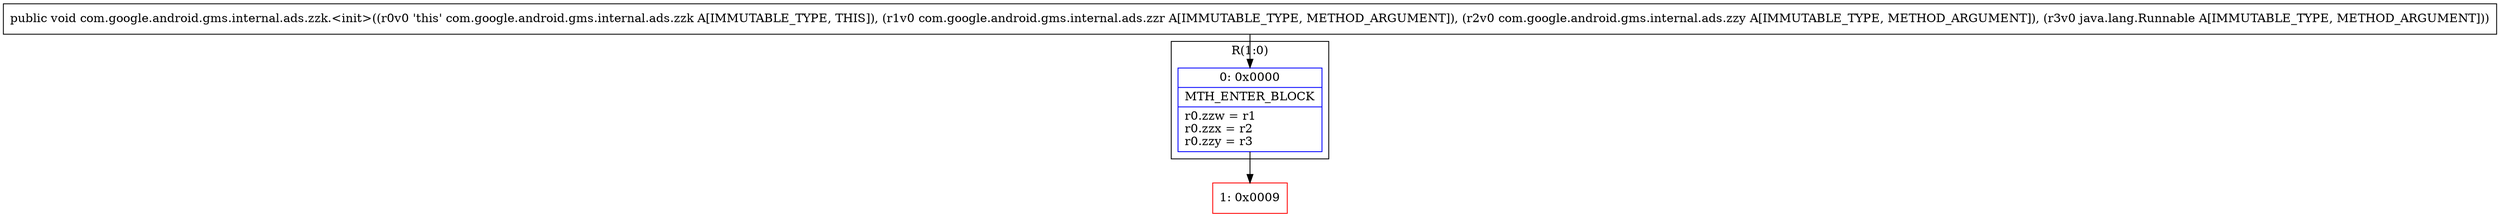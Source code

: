 digraph "CFG forcom.google.android.gms.internal.ads.zzk.\<init\>(Lcom\/google\/android\/gms\/internal\/ads\/zzr;Lcom\/google\/android\/gms\/internal\/ads\/zzy;Ljava\/lang\/Runnable;)V" {
subgraph cluster_Region_1660822515 {
label = "R(1:0)";
node [shape=record,color=blue];
Node_0 [shape=record,label="{0\:\ 0x0000|MTH_ENTER_BLOCK\l|r0.zzw = r1\lr0.zzx = r2\lr0.zzy = r3\l}"];
}
Node_1 [shape=record,color=red,label="{1\:\ 0x0009}"];
MethodNode[shape=record,label="{public void com.google.android.gms.internal.ads.zzk.\<init\>((r0v0 'this' com.google.android.gms.internal.ads.zzk A[IMMUTABLE_TYPE, THIS]), (r1v0 com.google.android.gms.internal.ads.zzr A[IMMUTABLE_TYPE, METHOD_ARGUMENT]), (r2v0 com.google.android.gms.internal.ads.zzy A[IMMUTABLE_TYPE, METHOD_ARGUMENT]), (r3v0 java.lang.Runnable A[IMMUTABLE_TYPE, METHOD_ARGUMENT])) }"];
MethodNode -> Node_0;
Node_0 -> Node_1;
}

